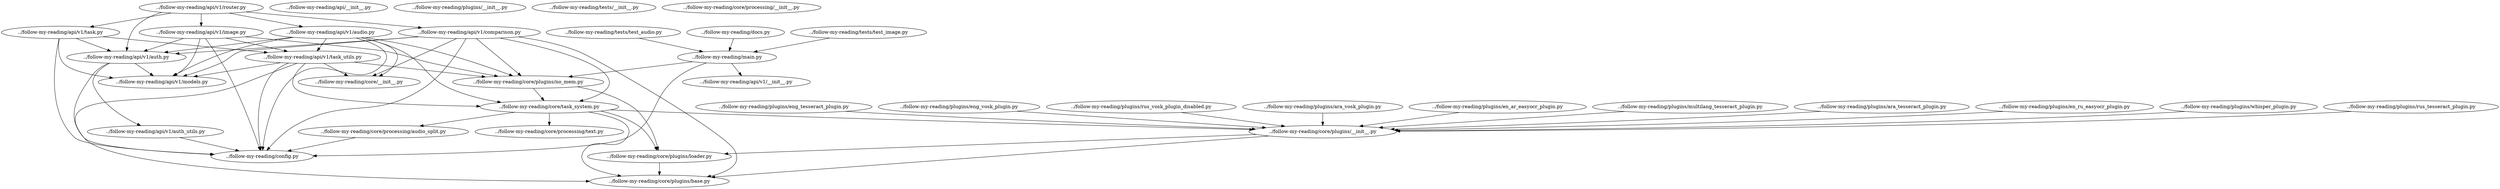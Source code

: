 strict digraph {
"../follow-my-reading/config.py";
"../follow-my-reading/main.py";
"../follow-my-reading/docs.py";
"../follow-my-reading/api/__init__.py";
"../follow-my-reading/api/v1/image.py";
"../follow-my-reading/api/v1/auth.py";
"../follow-my-reading/api/v1/task_utils.py";
"../follow-my-reading/api/v1/router.py";
"../follow-my-reading/api/v1/audio.py";
"../follow-my-reading/api/v1/comparison.py";
"../follow-my-reading/api/v1/task.py";
"../follow-my-reading/api/v1/models.py";
"../follow-my-reading/api/v1/auth_utils.py";
"../follow-my-reading/api/v1/__init__.py";
"../follow-my-reading/plugins/rus_tesseract_plugin.py";
"../follow-my-reading/plugins/eng_tesseract_plugin.py";
"../follow-my-reading/plugins/eng_vosk_plugin.py";
"../follow-my-reading/plugins/rus_vosk_plugin_disabled.py";
"../follow-my-reading/plugins/ara_vosk_plugin.py";
"../follow-my-reading/plugins/en_ar_easyocr_plugin.py";
"../follow-my-reading/plugins/multilang_tesseract_plugin.py";
"../follow-my-reading/plugins/ara_tesseract_plugin.py";
"../follow-my-reading/plugins/en_ru_easyocr_plugin.py";
"../follow-my-reading/plugins/__init__.py";
"../follow-my-reading/plugins/whisper_plugin.py";
"../follow-my-reading/tests/test_image.py";
"../follow-my-reading/tests/test_audio.py";
"../follow-my-reading/tests/__init__.py";
"../follow-my-reading/core/task_system.py";
"../follow-my-reading/core/__init__.py";
"../follow-my-reading/core/plugins/no_mem.py";
"../follow-my-reading/core/plugins/loader.py";
"../follow-my-reading/core/plugins/__init__.py";
"../follow-my-reading/core/plugins/base.py";
"../follow-my-reading/core/processing/text.py";
"../follow-my-reading/core/processing/audio_split.py";
"../follow-my-reading/core/processing/__init__.py";
"../follow-my-reading/main.py" -> "../follow-my-reading/api/v1/__init__.py";
"../follow-my-reading/main.py" -> "../follow-my-reading/config.py";
"../follow-my-reading/main.py" -> "../follow-my-reading/core/plugins/no_mem.py";
"../follow-my-reading/docs.py" -> "../follow-my-reading/main.py";
"../follow-my-reading/api/v1/image.py" -> "../follow-my-reading/config.py";
"../follow-my-reading/api/v1/image.py" -> "../follow-my-reading/core/plugins/no_mem.py";
"../follow-my-reading/api/v1/image.py" -> "../follow-my-reading/api/v1/auth.py";
"../follow-my-reading/api/v1/image.py" -> "../follow-my-reading/api/v1/models.py";
"../follow-my-reading/api/v1/image.py" -> "../follow-my-reading/api/v1/task_utils.py";
"../follow-my-reading/api/v1/auth.py" -> "../follow-my-reading/config.py";
"../follow-my-reading/api/v1/auth.py" -> "../follow-my-reading/api/v1/auth_utils.py";
"../follow-my-reading/api/v1/auth.py" -> "../follow-my-reading/api/v1/models.py";
"../follow-my-reading/api/v1/task_utils.py" -> "../follow-my-reading/config.py";
"../follow-my-reading/api/v1/task_utils.py" -> "../follow-my-reading/core/__init__.py";
"../follow-my-reading/api/v1/task_utils.py" -> "../follow-my-reading/core/task_system.py";
"../follow-my-reading/api/v1/task_utils.py" -> "../follow-my-reading/core/plugins/base.py";
"../follow-my-reading/api/v1/task_utils.py" -> "../follow-my-reading/core/plugins/no_mem.py";
"../follow-my-reading/api/v1/task_utils.py" -> "../follow-my-reading/api/v1/models.py";
"../follow-my-reading/api/v1/router.py" -> "../follow-my-reading/api/v1/audio.py";
"../follow-my-reading/api/v1/router.py" -> "../follow-my-reading/api/v1/auth.py";
"../follow-my-reading/api/v1/router.py" -> "../follow-my-reading/api/v1/comparison.py";
"../follow-my-reading/api/v1/router.py" -> "../follow-my-reading/api/v1/image.py";
"../follow-my-reading/api/v1/router.py" -> "../follow-my-reading/api/v1/task.py";
"../follow-my-reading/api/v1/audio.py" -> "../follow-my-reading/config.py";
"../follow-my-reading/api/v1/audio.py" -> "../follow-my-reading/core/__init__.py";
"../follow-my-reading/api/v1/audio.py" -> "../follow-my-reading/core/task_system.py";
"../follow-my-reading/api/v1/audio.py" -> "../follow-my-reading/core/plugins/no_mem.py";
"../follow-my-reading/api/v1/audio.py" -> "../follow-my-reading/api/v1/auth.py";
"../follow-my-reading/api/v1/audio.py" -> "../follow-my-reading/api/v1/models.py";
"../follow-my-reading/api/v1/audio.py" -> "../follow-my-reading/api/v1/task_utils.py";
"../follow-my-reading/api/v1/comparison.py" -> "../follow-my-reading/config.py";
"../follow-my-reading/api/v1/comparison.py" -> "../follow-my-reading/core/__init__.py";
"../follow-my-reading/api/v1/comparison.py" -> "../follow-my-reading/core/task_system.py";
"../follow-my-reading/api/v1/comparison.py" -> "../follow-my-reading/core/plugins/base.py";
"../follow-my-reading/api/v1/comparison.py" -> "../follow-my-reading/core/plugins/no_mem.py";
"../follow-my-reading/api/v1/comparison.py" -> "../follow-my-reading/api/v1/auth.py";
"../follow-my-reading/api/v1/comparison.py" -> "../follow-my-reading/api/v1/models.py";
"../follow-my-reading/api/v1/task.py" -> "../follow-my-reading/config.py";
"../follow-my-reading/api/v1/task.py" -> "../follow-my-reading/api/v1/auth.py";
"../follow-my-reading/api/v1/task.py" -> "../follow-my-reading/api/v1/models.py";
"../follow-my-reading/api/v1/task.py" -> "../follow-my-reading/api/v1/task_utils.py";
"../follow-my-reading/api/v1/auth_utils.py" -> "../follow-my-reading/config.py";
"../follow-my-reading/plugins/rus_tesseract_plugin.py" -> "../follow-my-reading/core/plugins/__init__.py";
"../follow-my-reading/plugins/eng_tesseract_plugin.py" -> "../follow-my-reading/core/plugins/__init__.py";
"../follow-my-reading/plugins/eng_vosk_plugin.py" -> "../follow-my-reading/core/plugins/__init__.py";
"../follow-my-reading/plugins/rus_vosk_plugin_disabled.py" -> "../follow-my-reading/core/plugins/__init__.py";
"../follow-my-reading/plugins/ara_vosk_plugin.py" -> "../follow-my-reading/core/plugins/__init__.py";
"../follow-my-reading/plugins/en_ar_easyocr_plugin.py" -> "../follow-my-reading/core/plugins/__init__.py";
"../follow-my-reading/plugins/multilang_tesseract_plugin.py" -> "../follow-my-reading/core/plugins/__init__.py";
"../follow-my-reading/plugins/ara_tesseract_plugin.py" -> "../follow-my-reading/core/plugins/__init__.py";
"../follow-my-reading/plugins/en_ru_easyocr_plugin.py" -> "../follow-my-reading/core/plugins/__init__.py";
"../follow-my-reading/plugins/whisper_plugin.py" -> "../follow-my-reading/core/plugins/__init__.py";
"../follow-my-reading/tests/test_image.py" -> "../follow-my-reading/main.py";
"../follow-my-reading/tests/test_audio.py" -> "../follow-my-reading/main.py";
"../follow-my-reading/core/task_system.py" -> "../follow-my-reading/core/plugins/__init__.py";
"../follow-my-reading/core/task_system.py" -> "../follow-my-reading/core/plugins/base.py";
"../follow-my-reading/core/task_system.py" -> "../follow-my-reading/core/plugins/loader.py";
"../follow-my-reading/core/task_system.py" -> "../follow-my-reading/core/processing/audio_split.py";
"../follow-my-reading/core/task_system.py" -> "../follow-my-reading/core/processing/text.py";
"../follow-my-reading/core/plugins/no_mem.py" -> "../follow-my-reading/core/plugins/loader.py";
"../follow-my-reading/core/plugins/no_mem.py" -> "../follow-my-reading/core/task_system.py";
"../follow-my-reading/core/plugins/loader.py" -> "../follow-my-reading/core/plugins/base.py";
"../follow-my-reading/core/plugins/__init__.py" -> "../follow-my-reading/core/plugins/base.py";
"../follow-my-reading/core/plugins/__init__.py" -> "../follow-my-reading/core/plugins/loader.py";
"../follow-my-reading/core/processing/audio_split.py" -> "../follow-my-reading/config.py";
}
